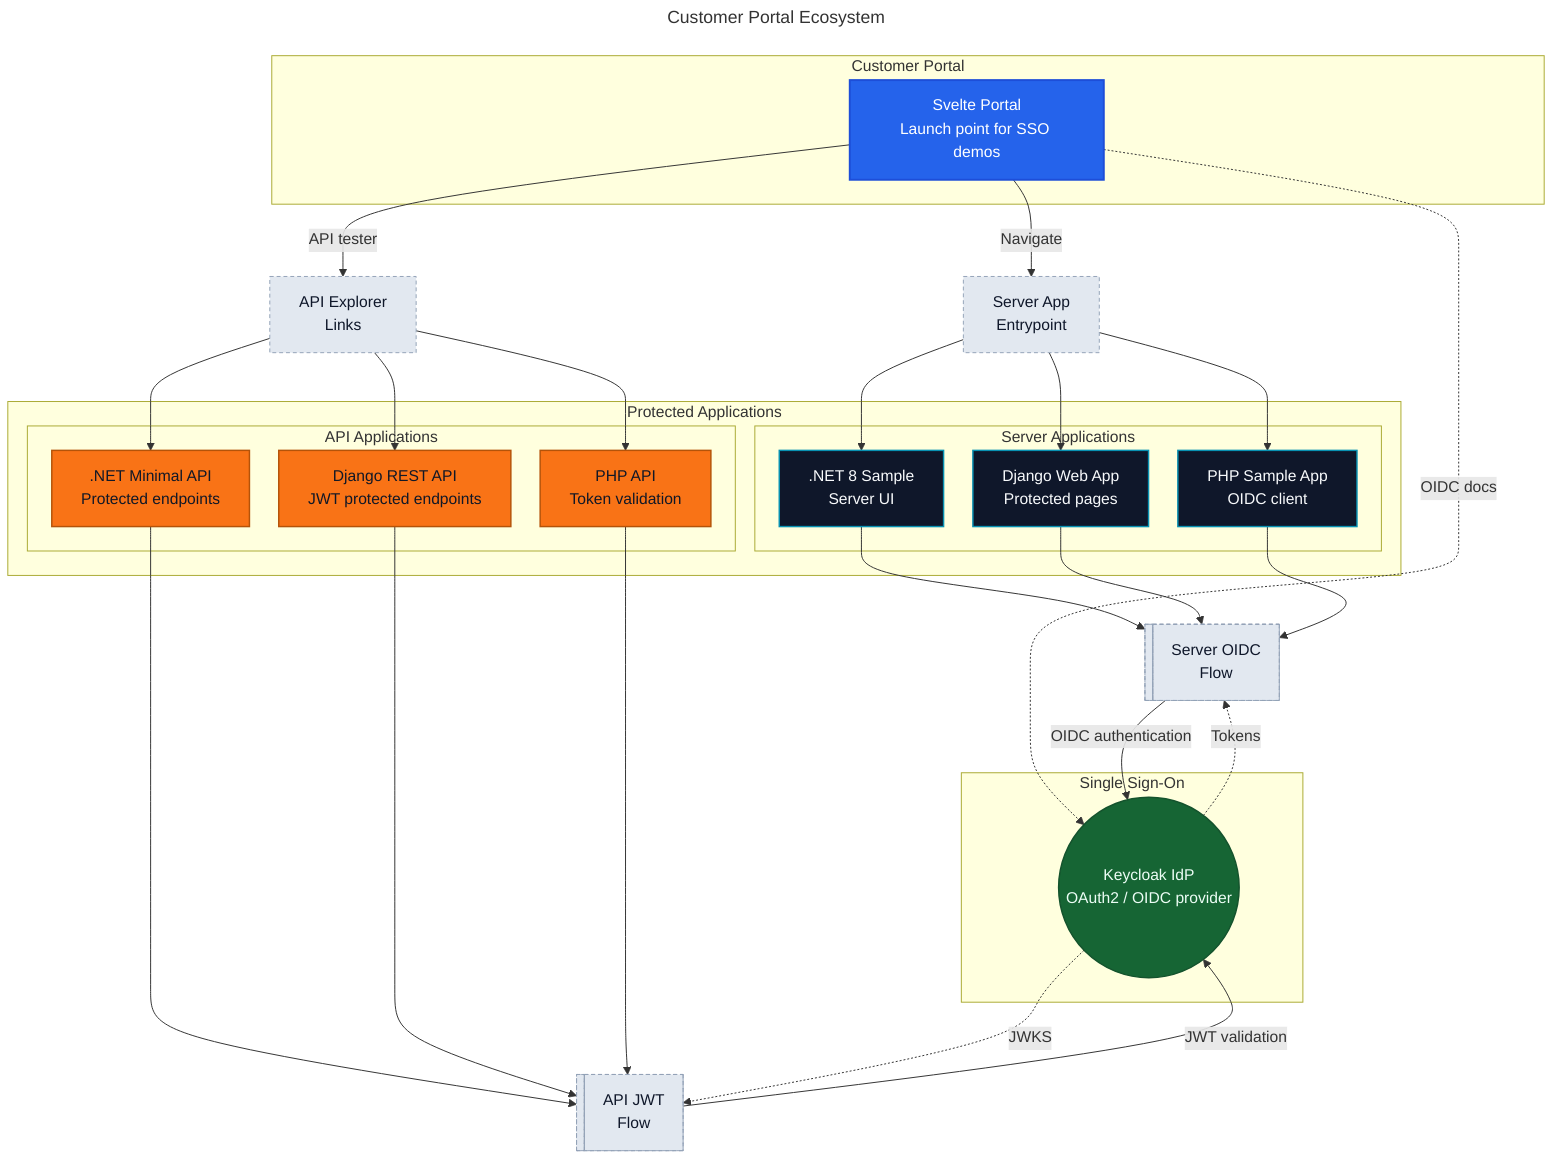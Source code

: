 ---
title: Customer Portal Ecosystem
---
%%{init: {'flowchart': {'nodeSpacing': 30,'rankSpacing': 50}}}%%
flowchart TB
    %% Style definitions
    classDef portal fill:#2563eb,color:#ffffff,stroke:#1d4ed8,stroke-width:2px
    classDef auth fill:#166534,color:#ecfdf5,stroke:#14532d,stroke-width:1.5px
    classDef server fill:#0f172a,color:#f8fafc,stroke:#0891b2,stroke-width:1.5px
    classDef api fill:#f97316,color:#111827,stroke:#b45309,stroke-width:1.5px
    classDef hub fill:#e2e8f0,color:#0f172a,stroke:#94a3b8,stroke-dasharray:4 3,stroke-width:1px

    subgraph Portal[Customer Portal]
        P0["Svelte Portal<br/>Launch point for SSO demos"]
    end
    class P0 portal

    subgraph Identity[Single Sign-On]
        KC((Keycloak IdP<br/>OAuth2 / OIDC provider))
    end
    class KC auth

    subgraph Services[Protected Applications]

    
        subgraph ServerApps[Server Applications]
            N1[".NET 8 Sample<br/>Server UI"]
            D1["Django Web App<br/>Protected pages"]
            P1["PHP Sample App<br/>OIDC client"]
        end
        class D1,N1,P1 server

        subgraph ApiApps[API Applications]
            N2[".NET Minimal API<br/>Protected endpoints"]
            D2["Django REST API<br/>JWT protected endpoints"]
            P2["PHP API<br/>Token validation"]
        end
        class N2,D2,P2 api

    end

    SrvHub["Server App<br/>Entrypoint"]
    ApiHub["API Explorer<br/>Links"]
    SrvOIDC@{ shape: lin-rect, label: "Server OIDC<br/>Flow" }
    ApiOIDC@{ shape: lin-rect, label: "API JWT<br/>Flow" }
    class SrvHub,ApiHub,SrvOIDC,ApiOIDC hub

    %% Portal launches apps
    P0 -->|"Navigate"| SrvHub
    P0 -->|"API tester"| ApiHub
    P0 -.->|"OIDC docs"| KC
    SrvHub --> N1
    SrvHub --> D1
    SrvHub --> P1
    ApiHub --> N2
    ApiHub --> D2
    ApiHub --> P2

    %% OIDC flows
    N1 --> SrvOIDC
    D1 --> SrvOIDC
    P1 --> SrvOIDC
    SrvOIDC -->|"OIDC authentication"| KC
    KC -.->|"Tokens"| SrvOIDC
    N2 --> ApiOIDC
    D2 --> ApiOIDC
    P2 --> ApiOIDC
    ApiOIDC -->|"JWT validation"| KC
    KC -.->|"JWKS"| ApiOIDC
